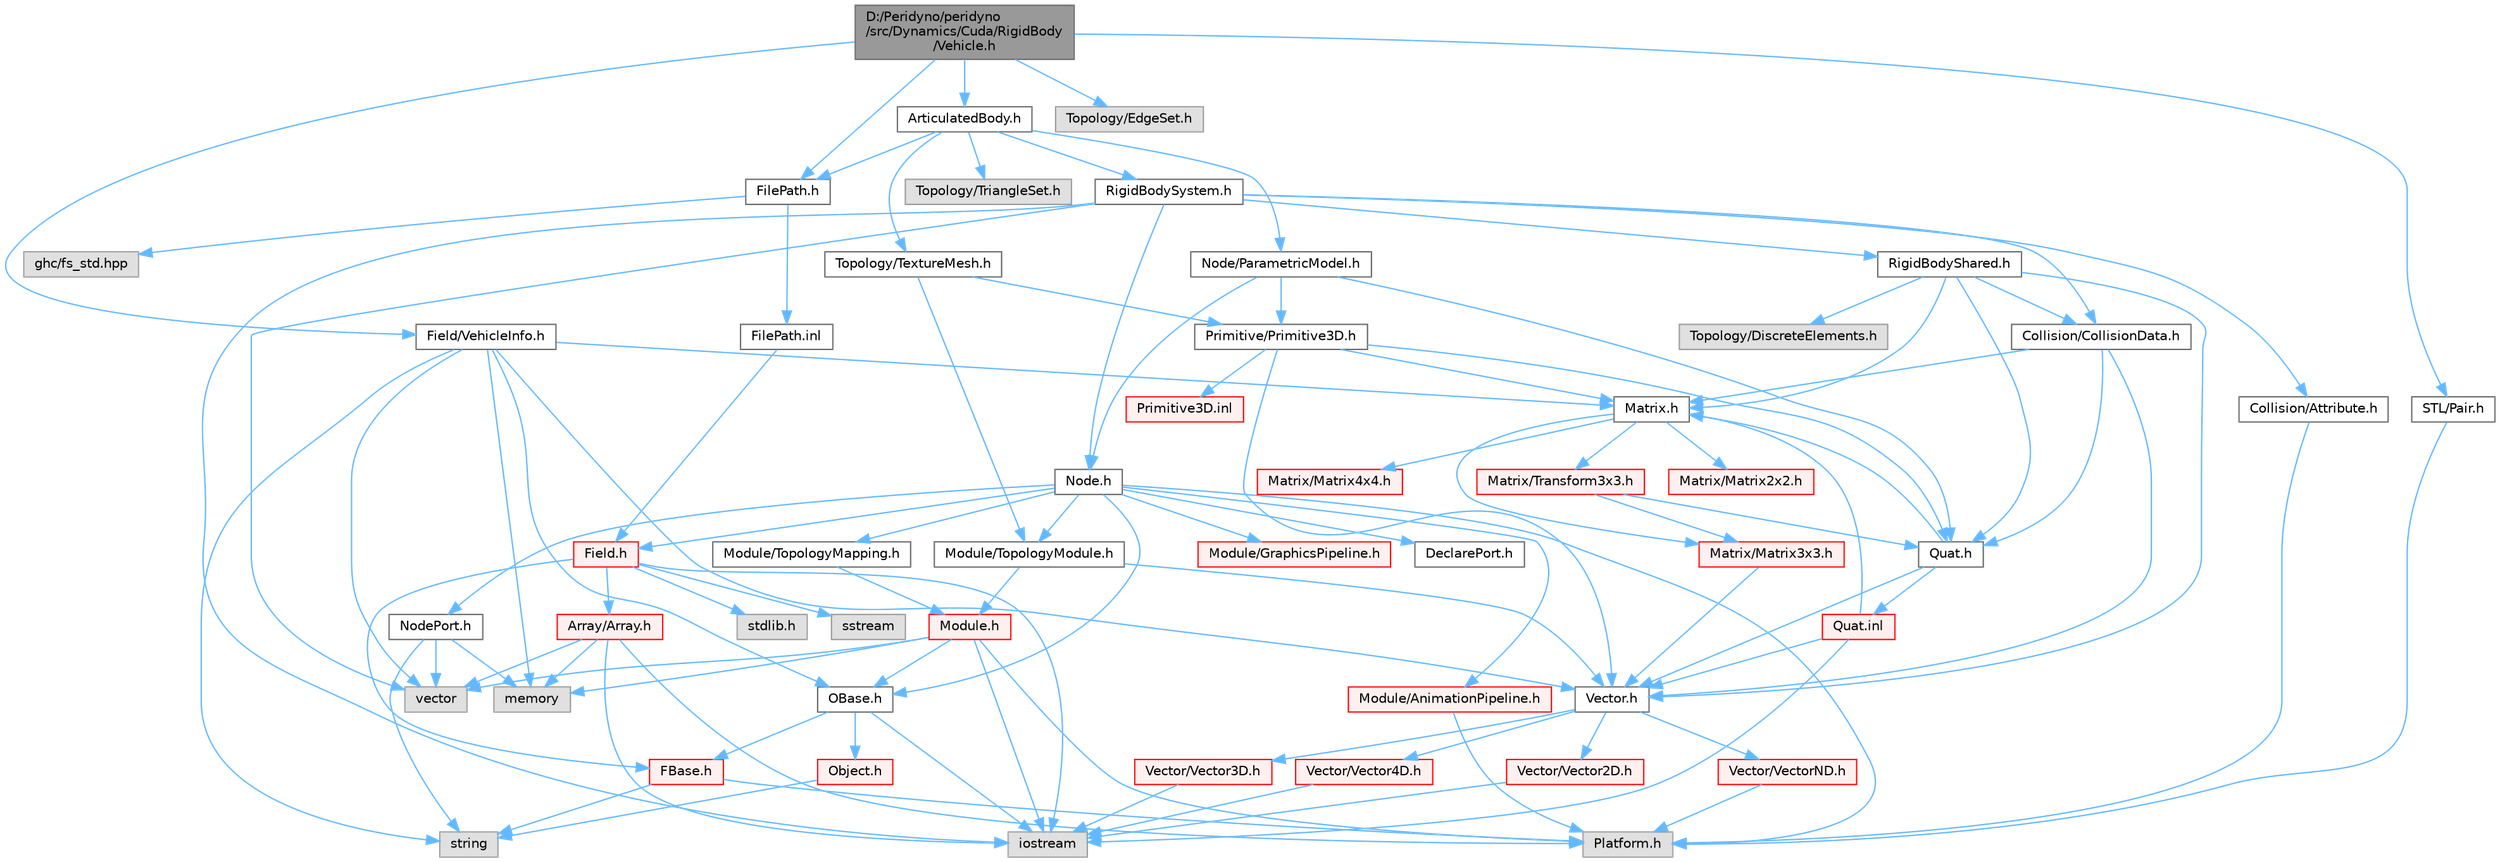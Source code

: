 digraph "D:/Peridyno/peridyno/src/Dynamics/Cuda/RigidBody/Vehicle.h"
{
 // LATEX_PDF_SIZE
  bgcolor="transparent";
  edge [fontname=Helvetica,fontsize=10,labelfontname=Helvetica,labelfontsize=10];
  node [fontname=Helvetica,fontsize=10,shape=box,height=0.2,width=0.4];
  Node1 [id="Node000001",label="D:/Peridyno/peridyno\l/src/Dynamics/Cuda/RigidBody\l/Vehicle.h",height=0.2,width=0.4,color="gray40", fillcolor="grey60", style="filled", fontcolor="black",tooltip=" "];
  Node1 -> Node2 [id="edge1_Node000001_Node000002",color="steelblue1",style="solid",tooltip=" "];
  Node2 [id="Node000002",label="ArticulatedBody.h",height=0.2,width=0.4,color="grey40", fillcolor="white", style="filled",URL="$_articulated_body_8h.html",tooltip=" "];
  Node2 -> Node3 [id="edge2_Node000002_Node000003",color="steelblue1",style="solid",tooltip=" "];
  Node3 [id="Node000003",label="RigidBodySystem.h",height=0.2,width=0.4,color="grey40", fillcolor="white", style="filled",URL="$_rigid_body_system_8h.html",tooltip=" "];
  Node3 -> Node4 [id="edge3_Node000003_Node000004",color="steelblue1",style="solid",tooltip=" "];
  Node4 [id="Node000004",label="Node.h",height=0.2,width=0.4,color="grey40", fillcolor="white", style="filled",URL="$_node_8h.html",tooltip=" "];
  Node4 -> Node5 [id="edge4_Node000004_Node000005",color="steelblue1",style="solid",tooltip=" "];
  Node5 [id="Node000005",label="OBase.h",height=0.2,width=0.4,color="grey40", fillcolor="white", style="filled",URL="$_o_base_8h.html",tooltip=" "];
  Node5 -> Node6 [id="edge5_Node000005_Node000006",color="steelblue1",style="solid",tooltip=" "];
  Node6 [id="Node000006",label="iostream",height=0.2,width=0.4,color="grey60", fillcolor="#E0E0E0", style="filled",tooltip=" "];
  Node5 -> Node7 [id="edge6_Node000005_Node000007",color="steelblue1",style="solid",tooltip=" "];
  Node7 [id="Node000007",label="FBase.h",height=0.2,width=0.4,color="red", fillcolor="#FFF0F0", style="filled",URL="$_f_base_8h.html",tooltip=" "];
  Node7 -> Node8 [id="edge7_Node000007_Node000008",color="steelblue1",style="solid",tooltip=" "];
  Node8 [id="Node000008",label="Platform.h",height=0.2,width=0.4,color="grey60", fillcolor="#E0E0E0", style="filled",tooltip=" "];
  Node7 -> Node11 [id="edge8_Node000007_Node000011",color="steelblue1",style="solid",tooltip=" "];
  Node11 [id="Node000011",label="string",height=0.2,width=0.4,color="grey60", fillcolor="#E0E0E0", style="filled",tooltip=" "];
  Node5 -> Node14 [id="edge9_Node000005_Node000014",color="steelblue1",style="solid",tooltip=" "];
  Node14 [id="Node000014",label="Object.h",height=0.2,width=0.4,color="red", fillcolor="#FFF0F0", style="filled",URL="$_object_8h.html",tooltip=" "];
  Node14 -> Node11 [id="edge10_Node000014_Node000011",color="steelblue1",style="solid",tooltip=" "];
  Node4 -> Node17 [id="edge11_Node000004_Node000017",color="steelblue1",style="solid",tooltip=" "];
  Node17 [id="Node000017",label="Field.h",height=0.2,width=0.4,color="red", fillcolor="#FFF0F0", style="filled",URL="$_field_8h.html",tooltip=" "];
  Node17 -> Node6 [id="edge12_Node000017_Node000006",color="steelblue1",style="solid",tooltip=" "];
  Node17 -> Node18 [id="edge13_Node000017_Node000018",color="steelblue1",style="solid",tooltip=" "];
  Node18 [id="Node000018",label="stdlib.h",height=0.2,width=0.4,color="grey60", fillcolor="#E0E0E0", style="filled",tooltip=" "];
  Node17 -> Node19 [id="edge14_Node000017_Node000019",color="steelblue1",style="solid",tooltip=" "];
  Node19 [id="Node000019",label="sstream",height=0.2,width=0.4,color="grey60", fillcolor="#E0E0E0", style="filled",tooltip=" "];
  Node17 -> Node7 [id="edge15_Node000017_Node000007",color="steelblue1",style="solid",tooltip=" "];
  Node17 -> Node20 [id="edge16_Node000017_Node000020",color="steelblue1",style="solid",tooltip=" "];
  Node20 [id="Node000020",label="Array/Array.h",height=0.2,width=0.4,color="red", fillcolor="#FFF0F0", style="filled",URL="$_array_8h.html",tooltip=" "];
  Node20 -> Node8 [id="edge17_Node000020_Node000008",color="steelblue1",style="solid",tooltip=" "];
  Node20 -> Node22 [id="edge18_Node000020_Node000022",color="steelblue1",style="solid",tooltip=" "];
  Node22 [id="Node000022",label="vector",height=0.2,width=0.4,color="grey60", fillcolor="#E0E0E0", style="filled",tooltip=" "];
  Node20 -> Node6 [id="edge19_Node000020_Node000006",color="steelblue1",style="solid",tooltip=" "];
  Node20 -> Node24 [id="edge20_Node000020_Node000024",color="steelblue1",style="solid",tooltip=" "];
  Node24 [id="Node000024",label="memory",height=0.2,width=0.4,color="grey60", fillcolor="#E0E0E0", style="filled",tooltip=" "];
  Node4 -> Node8 [id="edge21_Node000004_Node000008",color="steelblue1",style="solid",tooltip=" "];
  Node4 -> Node70 [id="edge22_Node000004_Node000070",color="steelblue1",style="solid",tooltip=" "];
  Node70 [id="Node000070",label="DeclarePort.h",height=0.2,width=0.4,color="grey40", fillcolor="white", style="filled",URL="$_declare_port_8h.html",tooltip=" "];
  Node4 -> Node71 [id="edge23_Node000004_Node000071",color="steelblue1",style="solid",tooltip=" "];
  Node71 [id="Node000071",label="NodePort.h",height=0.2,width=0.4,color="grey40", fillcolor="white", style="filled",URL="$_node_port_8h.html",tooltip=" "];
  Node71 -> Node11 [id="edge24_Node000071_Node000011",color="steelblue1",style="solid",tooltip=" "];
  Node71 -> Node22 [id="edge25_Node000071_Node000022",color="steelblue1",style="solid",tooltip=" "];
  Node71 -> Node24 [id="edge26_Node000071_Node000024",color="steelblue1",style="solid",tooltip=" "];
  Node4 -> Node72 [id="edge27_Node000004_Node000072",color="steelblue1",style="solid",tooltip=" "];
  Node72 [id="Node000072",label="Module/TopologyModule.h",height=0.2,width=0.4,color="grey40", fillcolor="white", style="filled",URL="$_topology_module_8h.html",tooltip=" "];
  Node72 -> Node33 [id="edge28_Node000072_Node000033",color="steelblue1",style="solid",tooltip=" "];
  Node33 [id="Node000033",label="Vector.h",height=0.2,width=0.4,color="grey40", fillcolor="white", style="filled",URL="$_vector_8h.html",tooltip=" "];
  Node33 -> Node34 [id="edge29_Node000033_Node000034",color="steelblue1",style="solid",tooltip=" "];
  Node34 [id="Node000034",label="Vector/Vector2D.h",height=0.2,width=0.4,color="red", fillcolor="#FFF0F0", style="filled",URL="$_vector2_d_8h.html",tooltip=" "];
  Node34 -> Node6 [id="edge30_Node000034_Node000006",color="steelblue1",style="solid",tooltip=" "];
  Node33 -> Node40 [id="edge31_Node000033_Node000040",color="steelblue1",style="solid",tooltip=" "];
  Node40 [id="Node000040",label="Vector/Vector3D.h",height=0.2,width=0.4,color="red", fillcolor="#FFF0F0", style="filled",URL="$_vector3_d_8h.html",tooltip=" "];
  Node40 -> Node6 [id="edge32_Node000040_Node000006",color="steelblue1",style="solid",tooltip=" "];
  Node33 -> Node43 [id="edge33_Node000033_Node000043",color="steelblue1",style="solid",tooltip=" "];
  Node43 [id="Node000043",label="Vector/Vector4D.h",height=0.2,width=0.4,color="red", fillcolor="#FFF0F0", style="filled",URL="$_vector4_d_8h.html",tooltip=" "];
  Node43 -> Node6 [id="edge34_Node000043_Node000006",color="steelblue1",style="solid",tooltip=" "];
  Node33 -> Node46 [id="edge35_Node000033_Node000046",color="steelblue1",style="solid",tooltip=" "];
  Node46 [id="Node000046",label="Vector/VectorND.h",height=0.2,width=0.4,color="red", fillcolor="#FFF0F0", style="filled",URL="$_vector_n_d_8h.html",tooltip=" "];
  Node46 -> Node8 [id="edge36_Node000046_Node000008",color="steelblue1",style="solid",tooltip=" "];
  Node72 -> Node73 [id="edge37_Node000072_Node000073",color="steelblue1",style="solid",tooltip=" "];
  Node73 [id="Node000073",label="Module.h",height=0.2,width=0.4,color="red", fillcolor="#FFF0F0", style="filled",URL="$_module_8h.html",tooltip=" "];
  Node73 -> Node8 [id="edge38_Node000073_Node000008",color="steelblue1",style="solid",tooltip=" "];
  Node73 -> Node24 [id="edge39_Node000073_Node000024",color="steelblue1",style="solid",tooltip=" "];
  Node73 -> Node22 [id="edge40_Node000073_Node000022",color="steelblue1",style="solid",tooltip=" "];
  Node73 -> Node6 [id="edge41_Node000073_Node000006",color="steelblue1",style="solid",tooltip=" "];
  Node73 -> Node5 [id="edge42_Node000073_Node000005",color="steelblue1",style="solid",tooltip=" "];
  Node4 -> Node93 [id="edge43_Node000004_Node000093",color="steelblue1",style="solid",tooltip=" "];
  Node93 [id="Node000093",label="Module/TopologyMapping.h",height=0.2,width=0.4,color="grey40", fillcolor="white", style="filled",URL="$_topology_mapping_8h.html",tooltip=" "];
  Node93 -> Node73 [id="edge44_Node000093_Node000073",color="steelblue1",style="solid",tooltip=" "];
  Node4 -> Node94 [id="edge45_Node000004_Node000094",color="steelblue1",style="solid",tooltip=" "];
  Node94 [id="Node000094",label="Module/AnimationPipeline.h",height=0.2,width=0.4,color="red", fillcolor="#FFF0F0", style="filled",URL="$_animation_pipeline_8h.html",tooltip=" "];
  Node94 -> Node8 [id="edge46_Node000094_Node000008",color="steelblue1",style="solid",tooltip=" "];
  Node4 -> Node96 [id="edge47_Node000004_Node000096",color="steelblue1",style="solid",tooltip=" "];
  Node96 [id="Node000096",label="Module/GraphicsPipeline.h",height=0.2,width=0.4,color="red", fillcolor="#FFF0F0", style="filled",URL="$_graphics_pipeline_8h.html",tooltip=" "];
  Node3 -> Node97 [id="edge48_Node000003_Node000097",color="steelblue1",style="solid",tooltip=" "];
  Node97 [id="Node000097",label="RigidBodyShared.h",height=0.2,width=0.4,color="grey40", fillcolor="white", style="filled",URL="$_rigid_body_shared_8h.html",tooltip=" "];
  Node97 -> Node33 [id="edge49_Node000097_Node000033",color="steelblue1",style="solid",tooltip=" "];
  Node97 -> Node51 [id="edge50_Node000097_Node000051",color="steelblue1",style="solid",tooltip=" "];
  Node51 [id="Node000051",label="Matrix.h",height=0.2,width=0.4,color="grey40", fillcolor="white", style="filled",URL="$_matrix_8h.html",tooltip=" "];
  Node51 -> Node52 [id="edge51_Node000051_Node000052",color="steelblue1",style="solid",tooltip=" "];
  Node52 [id="Node000052",label="Matrix/Matrix2x2.h",height=0.2,width=0.4,color="red", fillcolor="#FFF0F0", style="filled",URL="$_matrix2x2_8h.html",tooltip=" "];
  Node51 -> Node57 [id="edge52_Node000051_Node000057",color="steelblue1",style="solid",tooltip=" "];
  Node57 [id="Node000057",label="Matrix/Matrix3x3.h",height=0.2,width=0.4,color="red", fillcolor="#FFF0F0", style="filled",URL="$_matrix3x3_8h.html",tooltip=" "];
  Node57 -> Node33 [id="edge53_Node000057_Node000033",color="steelblue1",style="solid",tooltip=" "];
  Node51 -> Node60 [id="edge54_Node000051_Node000060",color="steelblue1",style="solid",tooltip=" "];
  Node60 [id="Node000060",label="Matrix/Matrix4x4.h",height=0.2,width=0.4,color="red", fillcolor="#FFF0F0", style="filled",URL="$_matrix4x4_8h.html",tooltip=" "];
  Node51 -> Node63 [id="edge55_Node000051_Node000063",color="steelblue1",style="solid",tooltip=" "];
  Node63 [id="Node000063",label="Matrix/Transform3x3.h",height=0.2,width=0.4,color="red", fillcolor="#FFF0F0", style="filled",URL="$_transform3x3_8h.html",tooltip=" "];
  Node63 -> Node64 [id="edge56_Node000063_Node000064",color="steelblue1",style="solid",tooltip=" "];
  Node64 [id="Node000064",label="Quat.h",height=0.2,width=0.4,color="grey40", fillcolor="white", style="filled",URL="$_quat_8h.html",tooltip="Implementation of quaternion."];
  Node64 -> Node33 [id="edge57_Node000064_Node000033",color="steelblue1",style="solid",tooltip=" "];
  Node64 -> Node51 [id="edge58_Node000064_Node000051",color="steelblue1",style="solid",tooltip=" "];
  Node64 -> Node65 [id="edge59_Node000064_Node000065",color="steelblue1",style="solid",tooltip=" "];
  Node65 [id="Node000065",label="Quat.inl",height=0.2,width=0.4,color="red", fillcolor="#FFF0F0", style="filled",URL="$_quat_8inl.html",tooltip=" "];
  Node65 -> Node6 [id="edge60_Node000065_Node000006",color="steelblue1",style="solid",tooltip=" "];
  Node65 -> Node33 [id="edge61_Node000065_Node000033",color="steelblue1",style="solid",tooltip=" "];
  Node65 -> Node51 [id="edge62_Node000065_Node000051",color="steelblue1",style="solid",tooltip=" "];
  Node63 -> Node57 [id="edge63_Node000063_Node000057",color="steelblue1",style="solid",tooltip=" "];
  Node97 -> Node64 [id="edge64_Node000097_Node000064",color="steelblue1",style="solid",tooltip=" "];
  Node97 -> Node98 [id="edge65_Node000097_Node000098",color="steelblue1",style="solid",tooltip=" "];
  Node98 [id="Node000098",label="Collision/CollisionData.h",height=0.2,width=0.4,color="grey40", fillcolor="white", style="filled",URL="$_collision_data_8h.html",tooltip=" "];
  Node98 -> Node33 [id="edge66_Node000098_Node000033",color="steelblue1",style="solid",tooltip=" "];
  Node98 -> Node51 [id="edge67_Node000098_Node000051",color="steelblue1",style="solid",tooltip=" "];
  Node98 -> Node64 [id="edge68_Node000098_Node000064",color="steelblue1",style="solid",tooltip=" "];
  Node97 -> Node99 [id="edge69_Node000097_Node000099",color="steelblue1",style="solid",tooltip=" "];
  Node99 [id="Node000099",label="Topology/DiscreteElements.h",height=0.2,width=0.4,color="grey60", fillcolor="#E0E0E0", style="filled",tooltip=" "];
  Node3 -> Node100 [id="edge70_Node000003_Node000100",color="steelblue1",style="solid",tooltip=" "];
  Node100 [id="Node000100",label="Collision/Attribute.h",height=0.2,width=0.4,color="grey40", fillcolor="white", style="filled",URL="$_attribute_8h.html",tooltip=" "];
  Node100 -> Node8 [id="edge71_Node000100_Node000008",color="steelblue1",style="solid",tooltip=" "];
  Node3 -> Node98 [id="edge72_Node000003_Node000098",color="steelblue1",style="solid",tooltip=" "];
  Node3 -> Node22 [id="edge73_Node000003_Node000022",color="steelblue1",style="solid",tooltip=" "];
  Node3 -> Node6 [id="edge74_Node000003_Node000006",color="steelblue1",style="solid",tooltip=" "];
  Node2 -> Node101 [id="edge75_Node000002_Node000101",color="steelblue1",style="solid",tooltip=" "];
  Node101 [id="Node000101",label="Node/ParametricModel.h",height=0.2,width=0.4,color="grey40", fillcolor="white", style="filled",URL="$_parametric_model_8h.html",tooltip=" "];
  Node101 -> Node4 [id="edge76_Node000101_Node000004",color="steelblue1",style="solid",tooltip=" "];
  Node101 -> Node64 [id="edge77_Node000101_Node000064",color="steelblue1",style="solid",tooltip=" "];
  Node101 -> Node102 [id="edge78_Node000101_Node000102",color="steelblue1",style="solid",tooltip=" "];
  Node102 [id="Node000102",label="Primitive/Primitive3D.h",height=0.2,width=0.4,color="grey40", fillcolor="white", style="filled",URL="$_primitive3_d_8h.html",tooltip=" "];
  Node102 -> Node33 [id="edge79_Node000102_Node000033",color="steelblue1",style="solid",tooltip=" "];
  Node102 -> Node51 [id="edge80_Node000102_Node000051",color="steelblue1",style="solid",tooltip=" "];
  Node102 -> Node64 [id="edge81_Node000102_Node000064",color="steelblue1",style="solid",tooltip=" "];
  Node102 -> Node103 [id="edge82_Node000102_Node000103",color="steelblue1",style="solid",tooltip=" "];
  Node103 [id="Node000103",label="Primitive3D.inl",height=0.2,width=0.4,color="red", fillcolor="#FFF0F0", style="filled",URL="$_primitive3_d_8inl.html",tooltip=" "];
  Node2 -> Node106 [id="edge83_Node000002_Node000106",color="steelblue1",style="solid",tooltip=" "];
  Node106 [id="Node000106",label="Topology/TriangleSet.h",height=0.2,width=0.4,color="grey60", fillcolor="#E0E0E0", style="filled",tooltip=" "];
  Node2 -> Node107 [id="edge84_Node000002_Node000107",color="steelblue1",style="solid",tooltip=" "];
  Node107 [id="Node000107",label="Topology/TextureMesh.h",height=0.2,width=0.4,color="grey40", fillcolor="white", style="filled",URL="$_texture_mesh_8h.html",tooltip=" "];
  Node107 -> Node72 [id="edge85_Node000107_Node000072",color="steelblue1",style="solid",tooltip=" "];
  Node107 -> Node102 [id="edge86_Node000107_Node000102",color="steelblue1",style="solid",tooltip=" "];
  Node2 -> Node108 [id="edge87_Node000002_Node000108",color="steelblue1",style="solid",tooltip=" "];
  Node108 [id="Node000108",label="FilePath.h",height=0.2,width=0.4,color="grey40", fillcolor="white", style="filled",URL="$_file_path_8h.html",tooltip=" "];
  Node108 -> Node109 [id="edge88_Node000108_Node000109",color="steelblue1",style="solid",tooltip=" "];
  Node109 [id="Node000109",label="ghc/fs_std.hpp",height=0.2,width=0.4,color="grey60", fillcolor="#E0E0E0", style="filled",tooltip=" "];
  Node108 -> Node110 [id="edge89_Node000108_Node000110",color="steelblue1",style="solid",tooltip=" "];
  Node110 [id="Node000110",label="FilePath.inl",height=0.2,width=0.4,color="grey40", fillcolor="white", style="filled",URL="$_file_path_8inl.html",tooltip=" "];
  Node110 -> Node17 [id="edge90_Node000110_Node000017",color="steelblue1",style="solid",tooltip=" "];
  Node1 -> Node111 [id="edge91_Node000001_Node000111",color="steelblue1",style="solid",tooltip=" "];
  Node111 [id="Node000111",label="STL/Pair.h",height=0.2,width=0.4,color="grey40", fillcolor="white", style="filled",URL="$_pair_8h.html",tooltip=" "];
  Node111 -> Node8 [id="edge92_Node000111_Node000008",color="steelblue1",style="solid",tooltip=" "];
  Node1 -> Node108 [id="edge93_Node000001_Node000108",color="steelblue1",style="solid",tooltip=" "];
  Node1 -> Node112 [id="edge94_Node000001_Node000112",color="steelblue1",style="solid",tooltip=" "];
  Node112 [id="Node000112",label="Topology/EdgeSet.h",height=0.2,width=0.4,color="grey60", fillcolor="#E0E0E0", style="filled",tooltip=" "];
  Node1 -> Node113 [id="edge95_Node000001_Node000113",color="steelblue1",style="solid",tooltip=" "];
  Node113 [id="Node000113",label="Field/VehicleInfo.h",height=0.2,width=0.4,color="grey40", fillcolor="white", style="filled",URL="$_vehicle_info_8h.html",tooltip=" "];
  Node113 -> Node22 [id="edge96_Node000113_Node000022",color="steelblue1",style="solid",tooltip=" "];
  Node113 -> Node24 [id="edge97_Node000113_Node000024",color="steelblue1",style="solid",tooltip=" "];
  Node113 -> Node11 [id="edge98_Node000113_Node000011",color="steelblue1",style="solid",tooltip=" "];
  Node113 -> Node33 [id="edge99_Node000113_Node000033",color="steelblue1",style="solid",tooltip=" "];
  Node113 -> Node51 [id="edge100_Node000113_Node000051",color="steelblue1",style="solid",tooltip=" "];
  Node113 -> Node5 [id="edge101_Node000113_Node000005",color="steelblue1",style="solid",tooltip=" "];
}
